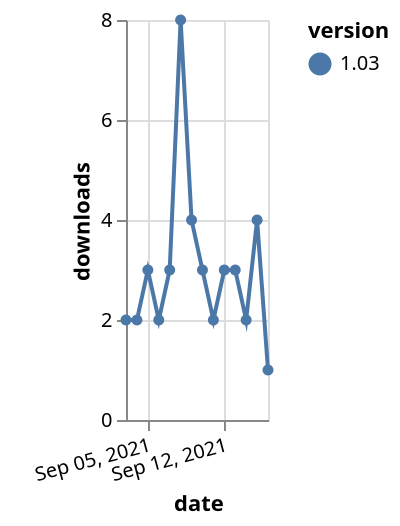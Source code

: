 {"$schema": "https://vega.github.io/schema/vega-lite/v5.json", "description": "A simple bar chart with embedded data.", "data": {"values": [{"date": "2021-09-03", "total": 5338, "delta": 2, "version": "1.03"}, {"date": "2021-09-04", "total": 5340, "delta": 2, "version": "1.03"}, {"date": "2021-09-05", "total": 5343, "delta": 3, "version": "1.03"}, {"date": "2021-09-06", "total": 5345, "delta": 2, "version": "1.03"}, {"date": "2021-09-07", "total": 5348, "delta": 3, "version": "1.03"}, {"date": "2021-09-08", "total": 5356, "delta": 8, "version": "1.03"}, {"date": "2021-09-09", "total": 5360, "delta": 4, "version": "1.03"}, {"date": "2021-09-10", "total": 5363, "delta": 3, "version": "1.03"}, {"date": "2021-09-11", "total": 5365, "delta": 2, "version": "1.03"}, {"date": "2021-09-12", "total": 5368, "delta": 3, "version": "1.03"}, {"date": "2021-09-13", "total": 5371, "delta": 3, "version": "1.03"}, {"date": "2021-09-14", "total": 5373, "delta": 2, "version": "1.03"}, {"date": "2021-09-15", "total": 5377, "delta": 4, "version": "1.03"}, {"date": "2021-09-16", "total": 5378, "delta": 1, "version": "1.03"}]}, "width": "container", "mark": {"type": "line", "point": {"filled": true}}, "encoding": {"x": {"field": "date", "type": "temporal", "timeUnit": "yearmonthdate", "title": "date", "axis": {"labelAngle": -15}}, "y": {"field": "delta", "type": "quantitative", "title": "downloads"}, "color": {"field": "version", "type": "nominal"}, "tooltip": {"field": "delta"}}}